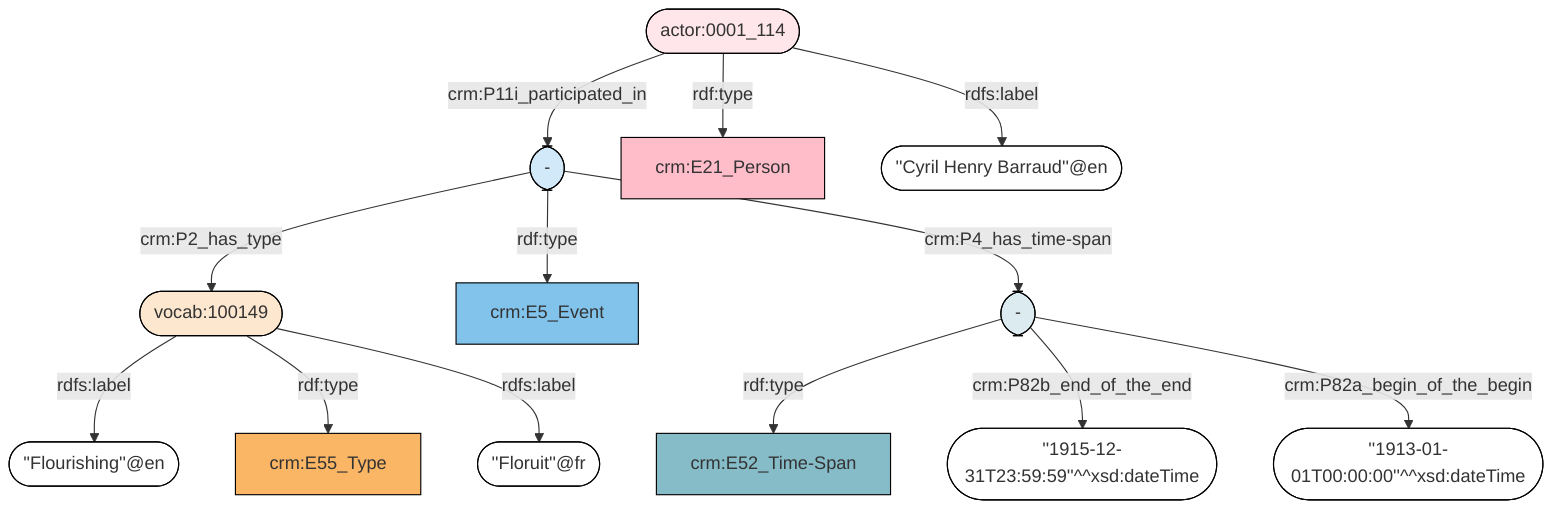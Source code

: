 flowchart TD
classDef Literal fill:#ffffff,stroke:#000000;
classDef Literal_URI fill:,stroke:;
classDef E1_CRM_Entity fill:#ffffff,stroke:#000000;
classDef E1_CRM_Entity_URI fill:#ffffff,stroke:#000000;
classDef E2_Temporal_Entity fill:#82c3ec,stroke:#000000;
classDef E2_Temporal_Entity_URI fill:#d2e9f9,stroke:#000000;
classDef E55_Type fill:#fab565,stroke:#000000;
classDef E55_Type_URI fill:#fde7ce,stroke:#000000;
classDef E52_Time-Span fill:#86bcc8,stroke:#000000;
classDef E52_Time-Span_URI fill:#dcebef,stroke:#000000;
classDef E41_Appellation fill:#fef3ba,stroke:#000000;
classDef E41_Appellation_URI fill:#fffae6,stroke:#000000;
classDef E53_Place fill:#94cc7d,stroke:#000000;
classDef E53_Place_URI fill:#e1f1da,stroke:#000000;
classDef E77_Persistent_Item fill:#ffffff,stroke:#000000;
classDef E77_Persistent_Item_URI fill:#ffffff,stroke:#000000;
classDef E28_Conceptual_Object fill:#fddc34,stroke:#000000;
classDef E28_Conceptual_Object_URI fill:#fef6cd,stroke:#000000;
classDef E18_Physical_Thing fill:#e1ba9c,stroke:#000000;
classDef E18_Physical_Thing_URI fill:#f3e5d8,stroke:#000000;
classDef E39_Actor fill:#ffbdca,stroke:#000000;
classDef E39_Actor_URI fill:#ffe6eb,stroke:#000000;
classDef PC0_Typed_CRM_Property fill:#cc80ff,stroke:#000000;
classDef PC0_Typed_CRM_Property_URI fill:#ebccff,stroke:#000000;
classDef Multi fill:#cccccc,stroke:#000000;
classDef Multi_URI fill:#cccccc,stroke:#000000;
0(["-"]):::E52_Time-Span_URI -->|rdf:type| 1["crm:E52_Time-Span"]:::E52_Time-Span
0(["-"]) -->|crm:P82b_end_of_the_end| 2(["''1915-12-31T23:59:59''^^xsd:dateTime"]):::Literal
3(["-"]):::E2_Temporal_Entity_URI -->|rdf:type| 4["crm:E5_Event"]:::E2_Temporal_Entity
5(["vocab:100149"]) -->|rdfs:label| 6(["''Flourishing''@en"]):::Literal
5(["vocab:100149"]):::E55_Type_URI -->|rdf:type| 7["crm:E55_Type"]:::E55_Type
3(["-"]) -->|crm:P2_has_type| 5(["vocab:100149"])
3(["-"]) -->|crm:P4_has_time-span| 0(["-"])
0(["-"]) -->|crm:P82a_begin_of_the_begin| 8(["''1913-01-01T00:00:00''^^xsd:dateTime"]):::Literal
9(["actor:0001_114"]):::E39_Actor_URI -->|rdf:type| 10["crm:E21_Person"]:::E39_Actor
5(["vocab:100149"]) -->|rdfs:label| 11(["''Floruit''@fr"]):::Literal
9(["actor:0001_114"]) -->|rdfs:label| 12(["''Cyril Henry Barraud''@en"]):::Literal
9(["actor:0001_114"]) -->|crm:P11i_participated_in| 3(["-"])